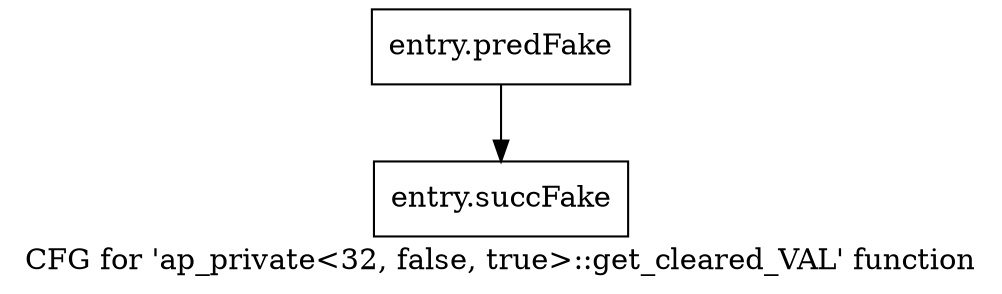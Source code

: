digraph "CFG for 'ap_private\<32, false, true\>::get_cleared_VAL' function" {
	label="CFG for 'ap_private\<32, false, true\>::get_cleared_VAL' function";

	Node0x57e10e0 [shape=record,filename="",linenumber="",label="{entry.predFake}"];
	Node0x57e10e0 -> Node0x585f3a0[ callList="" memoryops="" filename="/home/omerfaruk/tools/Xilinx/Vitis_HLS/2023.2/include/etc/ap_private.h" execusionnum="1"];
	Node0x585f3a0 [shape=record,filename="/home/omerfaruk/tools/Xilinx/Vitis_HLS/2023.2/include/etc/ap_private.h",linenumber="1413",label="{entry.succFake}"];
}
